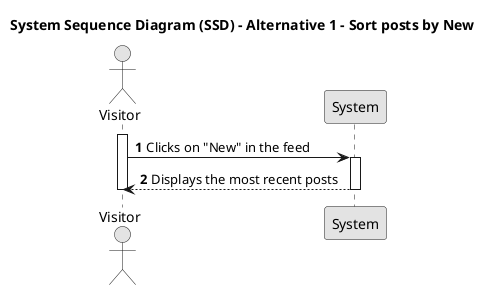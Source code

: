 @startuml SSD1
skinparam monochrome true
skinparam packageStyle rectangle
skinparam shadowing false

title System Sequence Diagram (SSD) - Alternative 1 - Sort posts by New

autonumber

actor "Visitor" as Visitor
participant "System" as System

activate Visitor

    Visitor -> System: Clicks on "New" in the feed
    activate System

        System --> Visitor : Displays the most recent posts
        deactivate System

deactivate Visitor

@enduml